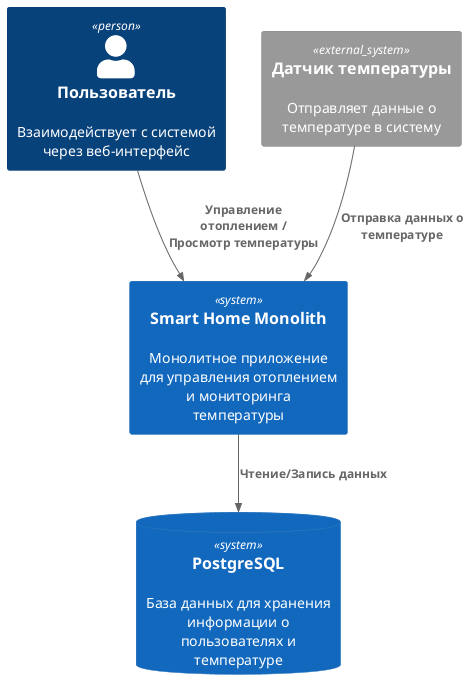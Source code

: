 @startuml
!include <C4/C4_Context.puml>

Person(User, "Пользователь", "Взаимодействует с системой через веб-интерфейс")
System(SmartHomeMonolith, "Smart Home Monolith", "Монолитное приложение для управления отоплением и мониторинга температуры")
System_Ext(TemperatureSensor, "Датчик температуры", "Отправляет данные о температуре в систему")
SystemDb(PostgreSQL, "PostgreSQL", "База данных для хранения информации о пользователях и температуре")

Rel(User, SmartHomeMonolith, "Управление отоплением / Просмотр температуры")
Rel(TemperatureSensor, SmartHomeMonolith, "Отправка данных о температуре")
Rel(SmartHomeMonolith, PostgreSQL, "Чтение/Запись данных")

@enduml